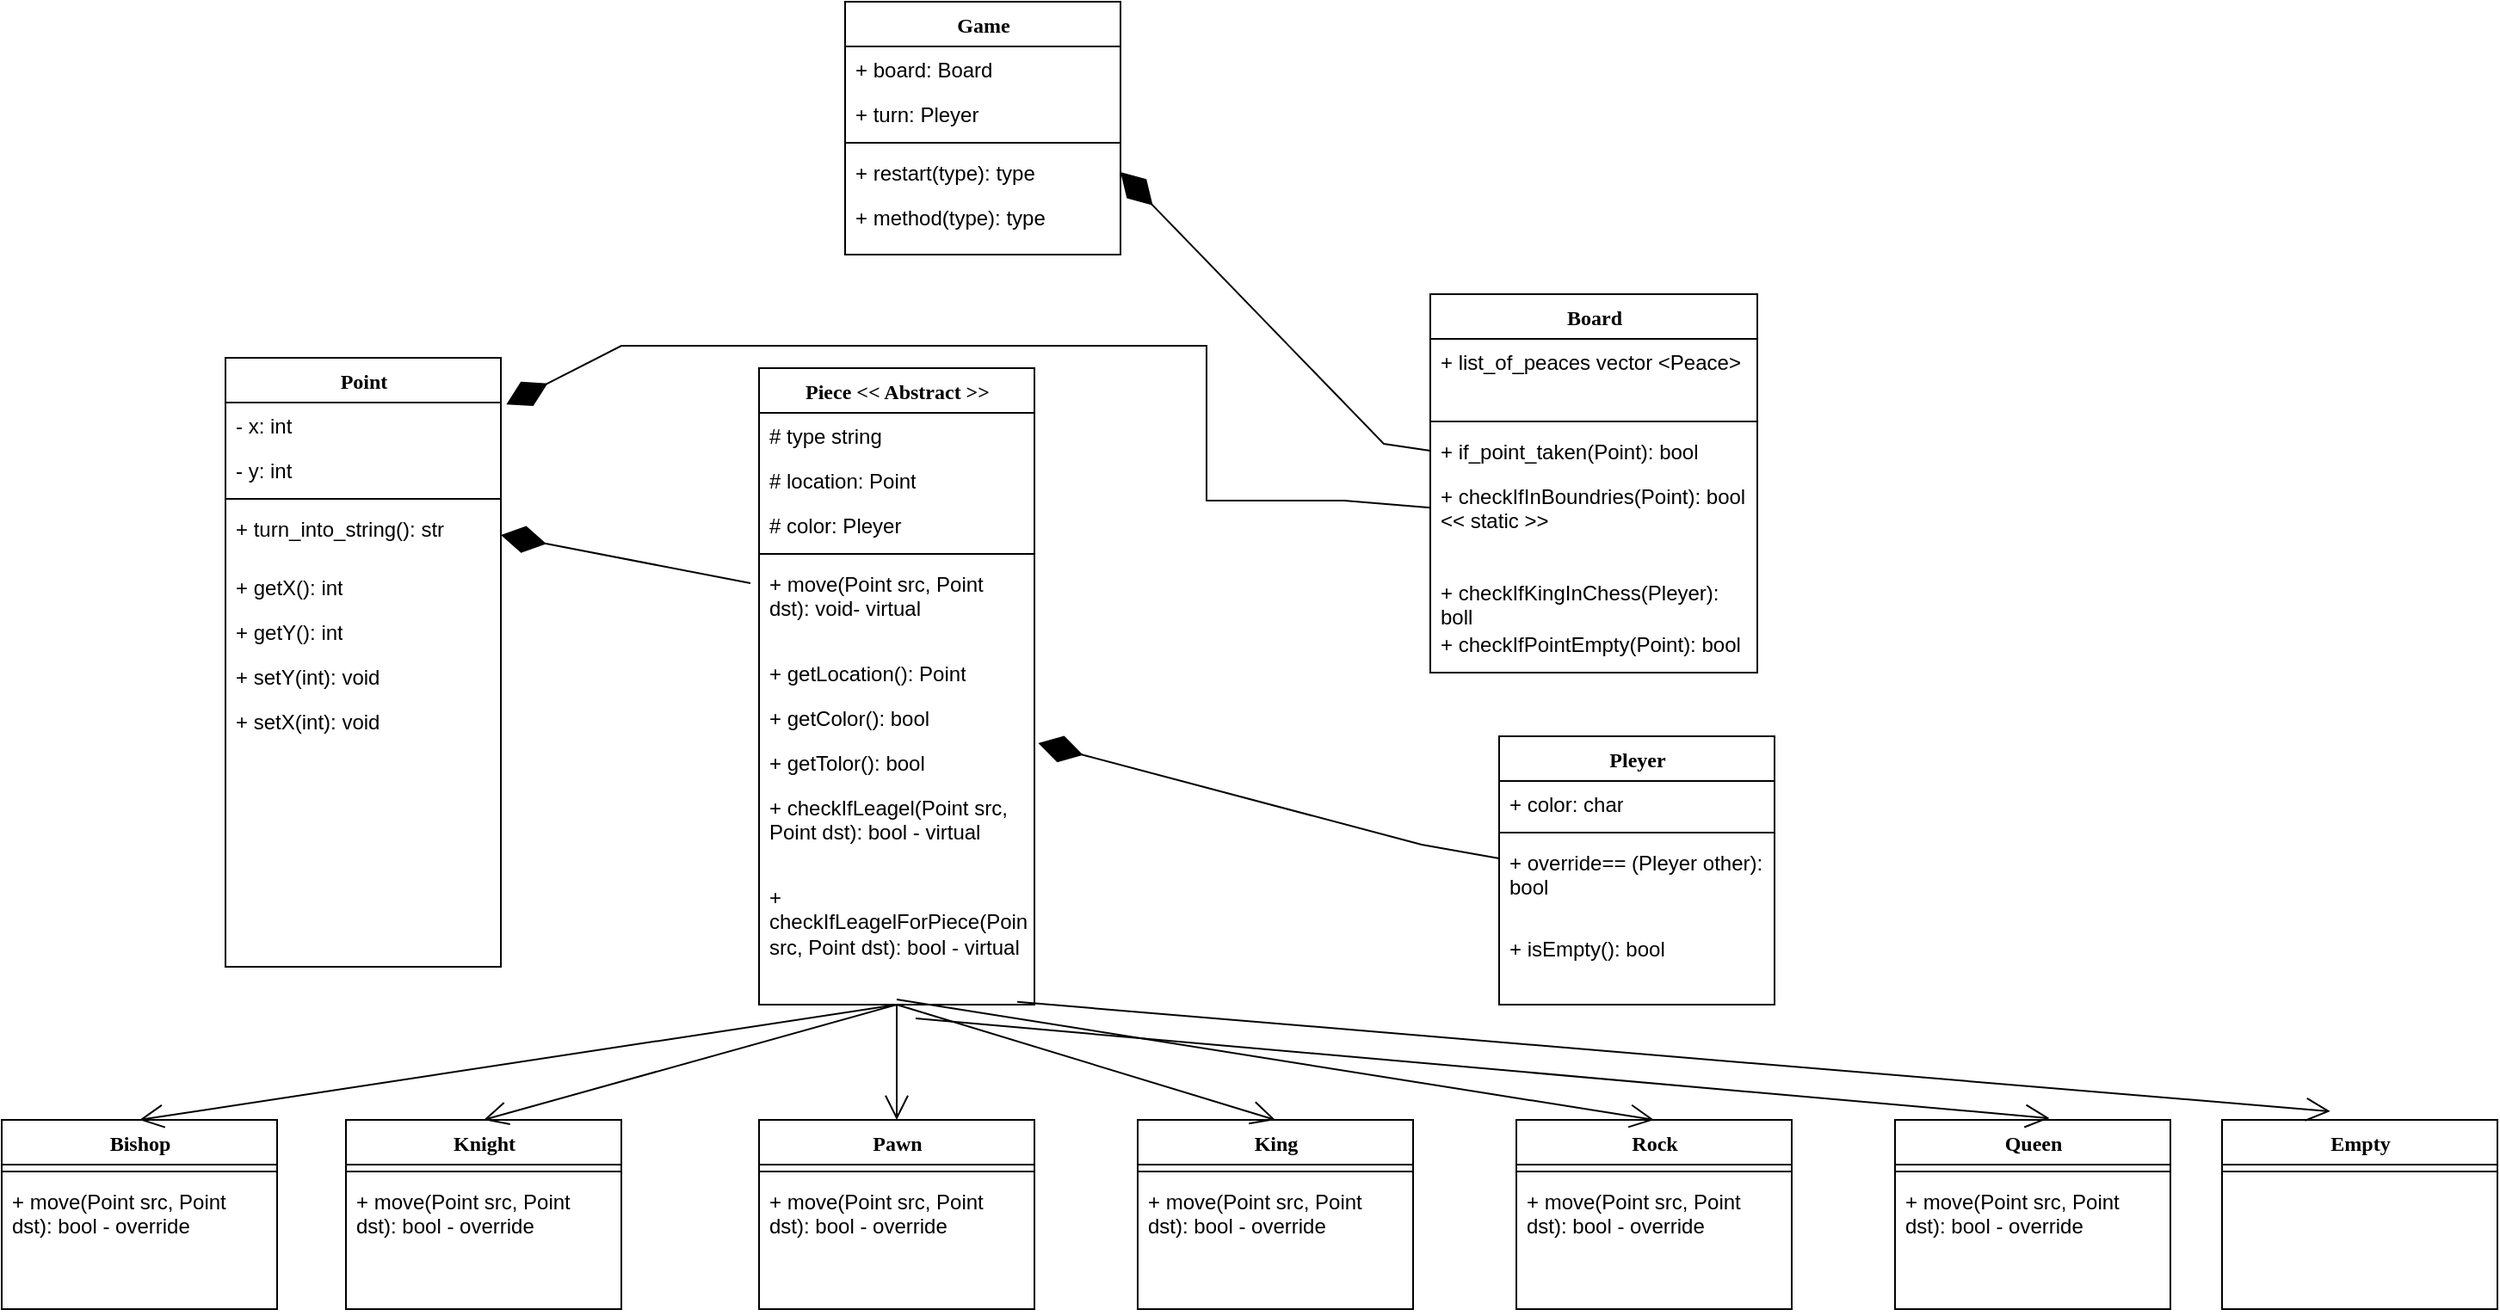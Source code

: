 <mxfile version="22.1.11" type="gitlab">
  <diagram name="Page-1" id="9f46799a-70d6-7492-0946-bef42562c5a5">
    <mxGraphModel dx="3168" dy="1768" grid="1" gridSize="10" guides="1" tooltips="1" connect="1" arrows="1" fold="1" page="1" pageScale="1" pageWidth="1100" pageHeight="850" background="none" math="0" shadow="0">
      <root>
        <mxCell id="0" />
        <mxCell id="1" parent="0" />
        <mxCell id="78961159f06e98e8-30" value="Piece&amp;nbsp;&amp;lt;&amp;lt; Abstract &amp;gt;&amp;gt;&lt;br&gt;&amp;nbsp;" style="swimlane;html=1;fontStyle=1;align=center;verticalAlign=top;childLayout=stackLayout;horizontal=1;startSize=26;horizontalStack=0;resizeParent=1;resizeLast=0;collapsible=1;marginBottom=0;swimlaneFillColor=#ffffff;rounded=0;shadow=0;comic=0;labelBackgroundColor=none;strokeWidth=1;fillColor=none;fontFamily=Verdana;fontSize=12" parent="1" vertex="1">
          <mxGeometry x="430" y="43" width="160" height="370" as="geometry" />
        </mxCell>
        <mxCell id="78961159f06e98e8-31" value="# type string" style="text;html=1;strokeColor=none;fillColor=none;align=left;verticalAlign=top;spacingLeft=4;spacingRight=4;whiteSpace=wrap;overflow=hidden;rotatable=0;points=[[0,0.5],[1,0.5]];portConstraint=eastwest;" parent="78961159f06e98e8-30" vertex="1">
          <mxGeometry y="26" width="160" height="26" as="geometry" />
        </mxCell>
        <mxCell id="78961159f06e98e8-32" value="# location: Point" style="text;html=1;strokeColor=none;fillColor=none;align=left;verticalAlign=top;spacingLeft=4;spacingRight=4;whiteSpace=wrap;overflow=hidden;rotatable=0;points=[[0,0.5],[1,0.5]];portConstraint=eastwest;" parent="78961159f06e98e8-30" vertex="1">
          <mxGeometry y="52" width="160" height="26" as="geometry" />
        </mxCell>
        <mxCell id="N-esZ-fksMiZb7eOglhe-8" value="# color: Pleyer" style="text;html=1;strokeColor=none;fillColor=none;align=left;verticalAlign=top;spacingLeft=4;spacingRight=4;whiteSpace=wrap;overflow=hidden;rotatable=0;points=[[0,0.5],[1,0.5]];portConstraint=eastwest;" vertex="1" parent="78961159f06e98e8-30">
          <mxGeometry y="78" width="160" height="26" as="geometry" />
        </mxCell>
        <mxCell id="78961159f06e98e8-38" value="" style="line;html=1;strokeWidth=1;fillColor=none;align=left;verticalAlign=middle;spacingTop=-1;spacingLeft=3;spacingRight=3;rotatable=0;labelPosition=right;points=[];portConstraint=eastwest;" parent="78961159f06e98e8-30" vertex="1">
          <mxGeometry y="104" width="160" height="8" as="geometry" />
        </mxCell>
        <mxCell id="78961159f06e98e8-39" value="+ move(Point src, Point dst): void- virtual" style="text;html=1;strokeColor=none;fillColor=none;align=left;verticalAlign=top;spacingLeft=4;spacingRight=4;whiteSpace=wrap;overflow=hidden;rotatable=0;points=[[0,0.5],[1,0.5]];portConstraint=eastwest;" parent="78961159f06e98e8-30" vertex="1">
          <mxGeometry y="112" width="160" height="52" as="geometry" />
        </mxCell>
        <mxCell id="N-esZ-fksMiZb7eOglhe-9" value="+ getLocation(): Point" style="text;html=1;strokeColor=none;fillColor=none;align=left;verticalAlign=top;spacingLeft=4;spacingRight=4;whiteSpace=wrap;overflow=hidden;rotatable=0;points=[[0,0.5],[1,0.5]];portConstraint=eastwest;" vertex="1" parent="78961159f06e98e8-30">
          <mxGeometry y="164" width="160" height="26" as="geometry" />
        </mxCell>
        <mxCell id="N-esZ-fksMiZb7eOglhe-10" value="+ getColor(): bool" style="text;html=1;strokeColor=none;fillColor=none;align=left;verticalAlign=top;spacingLeft=4;spacingRight=4;whiteSpace=wrap;overflow=hidden;rotatable=0;points=[[0,0.5],[1,0.5]];portConstraint=eastwest;" vertex="1" parent="78961159f06e98e8-30">
          <mxGeometry y="190" width="160" height="26" as="geometry" />
        </mxCell>
        <mxCell id="N-esZ-fksMiZb7eOglhe-11" value="+ getTolor(): bool" style="text;html=1;strokeColor=none;fillColor=none;align=left;verticalAlign=top;spacingLeft=4;spacingRight=4;whiteSpace=wrap;overflow=hidden;rotatable=0;points=[[0,0.5],[1,0.5]];portConstraint=eastwest;" vertex="1" parent="78961159f06e98e8-30">
          <mxGeometry y="216" width="160" height="26" as="geometry" />
        </mxCell>
        <mxCell id="N-esZ-fksMiZb7eOglhe-45" value="+ checkIfLeagel(Point src, Point dst): bool - virtual" style="text;html=1;strokeColor=none;fillColor=none;align=left;verticalAlign=top;spacingLeft=4;spacingRight=4;whiteSpace=wrap;overflow=hidden;rotatable=0;points=[[0,0.5],[1,0.5]];portConstraint=eastwest;" vertex="1" parent="78961159f06e98e8-30">
          <mxGeometry y="242" width="160" height="52" as="geometry" />
        </mxCell>
        <mxCell id="N-esZ-fksMiZb7eOglhe-46" value="+ checkIfLeagelForPiece(Point src, Point dst): bool - virtual" style="text;html=1;strokeColor=none;fillColor=none;align=left;verticalAlign=top;spacingLeft=4;spacingRight=4;whiteSpace=wrap;overflow=hidden;rotatable=0;points=[[0,0.5],[1,0.5]];portConstraint=eastwest;" vertex="1" parent="78961159f06e98e8-30">
          <mxGeometry y="294" width="160" height="76" as="geometry" />
        </mxCell>
        <mxCell id="78961159f06e98e8-43" value="Board" style="swimlane;html=1;fontStyle=1;align=center;verticalAlign=top;childLayout=stackLayout;horizontal=1;startSize=26;horizontalStack=0;resizeParent=1;resizeLast=0;collapsible=1;marginBottom=0;swimlaneFillColor=#ffffff;rounded=0;shadow=0;comic=0;labelBackgroundColor=none;strokeWidth=1;fillColor=none;fontFamily=Verdana;fontSize=12" parent="1" vertex="1">
          <mxGeometry x="820" width="190" height="220" as="geometry" />
        </mxCell>
        <mxCell id="78961159f06e98e8-44" value="+ list_of_peaces vector &amp;lt;Peace&amp;gt;" style="text;html=1;strokeColor=none;fillColor=none;align=left;verticalAlign=top;spacingLeft=4;spacingRight=4;whiteSpace=wrap;overflow=hidden;rotatable=0;points=[[0,0.5],[1,0.5]];portConstraint=eastwest;" parent="78961159f06e98e8-43" vertex="1">
          <mxGeometry y="26" width="190" height="44" as="geometry" />
        </mxCell>
        <mxCell id="78961159f06e98e8-51" value="" style="line;html=1;strokeWidth=1;fillColor=none;align=left;verticalAlign=middle;spacingTop=-1;spacingLeft=3;spacingRight=3;rotatable=0;labelPosition=right;points=[];portConstraint=eastwest;" parent="78961159f06e98e8-43" vertex="1">
          <mxGeometry y="70" width="190" height="8" as="geometry" />
        </mxCell>
        <mxCell id="78961159f06e98e8-52" value="+ if_point_taken(Point): bool" style="text;html=1;strokeColor=none;fillColor=none;align=left;verticalAlign=top;spacingLeft=4;spacingRight=4;whiteSpace=wrap;overflow=hidden;rotatable=0;points=[[0,0.5],[1,0.5]];portConstraint=eastwest;" parent="78961159f06e98e8-43" vertex="1">
          <mxGeometry y="78" width="190" height="26" as="geometry" />
        </mxCell>
        <mxCell id="N-esZ-fksMiZb7eOglhe-43" value="+ checkIfInBoundries(Point): bool &amp;lt;&amp;lt; static &amp;gt;&amp;gt;&amp;nbsp;" style="text;html=1;strokeColor=none;fillColor=none;align=left;verticalAlign=top;spacingLeft=4;spacingRight=4;whiteSpace=wrap;overflow=hidden;rotatable=0;points=[[0,0.5],[1,0.5]];portConstraint=eastwest;" vertex="1" parent="78961159f06e98e8-43">
          <mxGeometry y="104" width="190" height="56" as="geometry" />
        </mxCell>
        <mxCell id="N-esZ-fksMiZb7eOglhe-47" value="+ checkIfKingInChess(Pleyer): boll&amp;nbsp;" style="text;html=1;strokeColor=none;fillColor=none;align=left;verticalAlign=top;spacingLeft=4;spacingRight=4;whiteSpace=wrap;overflow=hidden;rotatable=0;points=[[0,0.5],[1,0.5]];portConstraint=eastwest;" vertex="1" parent="78961159f06e98e8-43">
          <mxGeometry y="160" width="190" height="30" as="geometry" />
        </mxCell>
        <mxCell id="N-esZ-fksMiZb7eOglhe-58" value="+ checkIfPointEmpty(Point): bool&amp;nbsp;" style="text;html=1;strokeColor=none;fillColor=none;align=left;verticalAlign=top;spacingLeft=4;spacingRight=4;whiteSpace=wrap;overflow=hidden;rotatable=0;points=[[0,0.5],[1,0.5]];portConstraint=eastwest;" vertex="1" parent="78961159f06e98e8-43">
          <mxGeometry y="190" width="190" height="30" as="geometry" />
        </mxCell>
        <mxCell id="78961159f06e98e8-56" value="Point" style="swimlane;html=1;fontStyle=1;align=center;verticalAlign=top;childLayout=stackLayout;horizontal=1;startSize=26;horizontalStack=0;resizeParent=1;resizeLast=0;collapsible=1;marginBottom=0;swimlaneFillColor=#ffffff;rounded=0;shadow=0;comic=0;labelBackgroundColor=none;strokeWidth=1;fillColor=none;fontFamily=Verdana;fontSize=12" parent="1" vertex="1">
          <mxGeometry x="120" y="37.0" width="160" height="354" as="geometry" />
        </mxCell>
        <mxCell id="78961159f06e98e8-57" value="- x: int" style="text;html=1;strokeColor=none;fillColor=none;align=left;verticalAlign=top;spacingLeft=4;spacingRight=4;whiteSpace=wrap;overflow=hidden;rotatable=0;points=[[0,0.5],[1,0.5]];portConstraint=eastwest;" parent="78961159f06e98e8-56" vertex="1">
          <mxGeometry y="26" width="160" height="26" as="geometry" />
        </mxCell>
        <mxCell id="78961159f06e98e8-58" value="- y: int" style="text;html=1;strokeColor=none;fillColor=none;align=left;verticalAlign=top;spacingLeft=4;spacingRight=4;whiteSpace=wrap;overflow=hidden;rotatable=0;points=[[0,0.5],[1,0.5]];portConstraint=eastwest;" parent="78961159f06e98e8-56" vertex="1">
          <mxGeometry y="52" width="160" height="26" as="geometry" />
        </mxCell>
        <mxCell id="78961159f06e98e8-64" value="" style="line;html=1;strokeWidth=1;fillColor=none;align=left;verticalAlign=middle;spacingTop=-1;spacingLeft=3;spacingRight=3;rotatable=0;labelPosition=right;points=[];portConstraint=eastwest;" parent="78961159f06e98e8-56" vertex="1">
          <mxGeometry y="78" width="160" height="8" as="geometry" />
        </mxCell>
        <mxCell id="78961159f06e98e8-65" value="+ turn_into_string(): str" style="text;html=1;strokeColor=none;fillColor=none;align=left;verticalAlign=top;spacingLeft=4;spacingRight=4;whiteSpace=wrap;overflow=hidden;rotatable=0;points=[[0,0.5],[1,0.5]];portConstraint=eastwest;" parent="78961159f06e98e8-56" vertex="1">
          <mxGeometry y="86" width="160" height="34" as="geometry" />
        </mxCell>
        <mxCell id="78961159f06e98e8-66" value="+ getX(): int" style="text;html=1;strokeColor=none;fillColor=none;align=left;verticalAlign=top;spacingLeft=4;spacingRight=4;whiteSpace=wrap;overflow=hidden;rotatable=0;points=[[0,0.5],[1,0.5]];portConstraint=eastwest;" parent="78961159f06e98e8-56" vertex="1">
          <mxGeometry y="120" width="160" height="26" as="geometry" />
        </mxCell>
        <mxCell id="78961159f06e98e8-68" value="+ getY(): int" style="text;html=1;strokeColor=none;fillColor=none;align=left;verticalAlign=top;spacingLeft=4;spacingRight=4;whiteSpace=wrap;overflow=hidden;rotatable=0;points=[[0,0.5],[1,0.5]];portConstraint=eastwest;" parent="78961159f06e98e8-56" vertex="1">
          <mxGeometry y="146" width="160" height="26" as="geometry" />
        </mxCell>
        <mxCell id="N-esZ-fksMiZb7eOglhe-6" value="+ setY(int): void" style="text;html=1;strokeColor=none;fillColor=none;align=left;verticalAlign=top;spacingLeft=4;spacingRight=4;whiteSpace=wrap;overflow=hidden;rotatable=0;points=[[0,0.5],[1,0.5]];portConstraint=eastwest;" vertex="1" parent="78961159f06e98e8-56">
          <mxGeometry y="172" width="160" height="26" as="geometry" />
        </mxCell>
        <mxCell id="N-esZ-fksMiZb7eOglhe-7" value="+ setX(int): void" style="text;html=1;strokeColor=none;fillColor=none;align=left;verticalAlign=top;spacingLeft=4;spacingRight=4;whiteSpace=wrap;overflow=hidden;rotatable=0;points=[[0,0.5],[1,0.5]];portConstraint=eastwest;" vertex="1" parent="78961159f06e98e8-56">
          <mxGeometry y="198" width="160" height="26" as="geometry" />
        </mxCell>
        <mxCell id="78961159f06e98e8-69" value="Pawn" style="swimlane;html=1;fontStyle=1;align=center;verticalAlign=top;childLayout=stackLayout;horizontal=1;startSize=26;horizontalStack=0;resizeParent=1;resizeLast=0;collapsible=1;marginBottom=0;swimlaneFillColor=#ffffff;rounded=0;shadow=0;comic=0;labelBackgroundColor=none;strokeWidth=1;fillColor=none;fontFamily=Verdana;fontSize=12" parent="1" vertex="1">
          <mxGeometry x="430" y="480" width="160" height="110" as="geometry" />
        </mxCell>
        <mxCell id="78961159f06e98e8-77" value="" style="line;html=1;strokeWidth=1;fillColor=none;align=left;verticalAlign=middle;spacingTop=-1;spacingLeft=3;spacingRight=3;rotatable=0;labelPosition=right;points=[];portConstraint=eastwest;" parent="78961159f06e98e8-69" vertex="1">
          <mxGeometry y="26" width="160" height="8" as="geometry" />
        </mxCell>
        <mxCell id="78961159f06e98e8-78" value="+ method(type): type" style="text;html=1;strokeColor=none;fillColor=none;align=left;verticalAlign=top;spacingLeft=4;spacingRight=4;whiteSpace=wrap;overflow=hidden;rotatable=0;points=[[0,0.5],[1,0.5]];portConstraint=eastwest;" parent="78961159f06e98e8-69" vertex="1">
          <mxGeometry y="34" width="160" as="geometry" />
        </mxCell>
        <mxCell id="78961159f06e98e8-79" value="+ move(Point src, Point dst): bool - override" style="text;html=1;strokeColor=none;fillColor=none;align=left;verticalAlign=top;spacingLeft=4;spacingRight=4;whiteSpace=wrap;overflow=hidden;rotatable=0;points=[[0,0.5],[1,0.5]];portConstraint=eastwest;" parent="78961159f06e98e8-69" vertex="1">
          <mxGeometry y="34" width="160" height="76" as="geometry" />
        </mxCell>
        <mxCell id="78961159f06e98e8-108" value="Pleyer" style="swimlane;html=1;fontStyle=1;align=center;verticalAlign=top;childLayout=stackLayout;horizontal=1;startSize=26;horizontalStack=0;resizeParent=1;resizeLast=0;collapsible=1;marginBottom=0;swimlaneFillColor=#ffffff;rounded=0;shadow=0;comic=0;labelBackgroundColor=none;strokeWidth=1;fillColor=none;fontFamily=Verdana;fontSize=12" parent="1" vertex="1">
          <mxGeometry x="860" y="257.0" width="160" height="156" as="geometry" />
        </mxCell>
        <mxCell id="78961159f06e98e8-109" value="+ color: char" style="text;html=1;strokeColor=none;fillColor=none;align=left;verticalAlign=top;spacingLeft=4;spacingRight=4;whiteSpace=wrap;overflow=hidden;rotatable=0;points=[[0,0.5],[1,0.5]];portConstraint=eastwest;" parent="78961159f06e98e8-108" vertex="1">
          <mxGeometry y="26" width="160" height="26" as="geometry" />
        </mxCell>
        <mxCell id="78961159f06e98e8-116" value="" style="line;html=1;strokeWidth=1;fillColor=none;align=left;verticalAlign=middle;spacingTop=-1;spacingLeft=3;spacingRight=3;rotatable=0;labelPosition=right;points=[];portConstraint=eastwest;" parent="78961159f06e98e8-108" vertex="1">
          <mxGeometry y="52" width="160" height="8" as="geometry" />
        </mxCell>
        <mxCell id="78961159f06e98e8-117" value="+ override== (Pleyer other): bool" style="text;html=1;strokeColor=none;fillColor=none;align=left;verticalAlign=top;spacingLeft=4;spacingRight=4;whiteSpace=wrap;overflow=hidden;rotatable=0;points=[[0,0.5],[1,0.5]];portConstraint=eastwest;" parent="78961159f06e98e8-108" vertex="1">
          <mxGeometry y="60" width="160" height="50" as="geometry" />
        </mxCell>
        <mxCell id="78961159f06e98e8-120" value="+ isEmpty(): bool" style="text;html=1;strokeColor=none;fillColor=none;align=left;verticalAlign=top;spacingLeft=4;spacingRight=4;whiteSpace=wrap;overflow=hidden;rotatable=0;points=[[0,0.5],[1,0.5]];portConstraint=eastwest;" parent="78961159f06e98e8-108" vertex="1">
          <mxGeometry y="110" width="160" height="26" as="geometry" />
        </mxCell>
        <mxCell id="N-esZ-fksMiZb7eOglhe-5" value="" style="endArrow=diamondThin;endFill=1;endSize=24;html=1;rounded=0;entryX=1.029;entryY=0.209;entryDx=0;entryDy=0;entryPerimeter=0;" edge="1" parent="1">
          <mxGeometry width="160" relative="1" as="geometry">
            <mxPoint x="424.998" y="168.0" as="sourcePoint" />
            <mxPoint x="280" y="140" as="targetPoint" />
          </mxGeometry>
        </mxCell>
        <mxCell id="N-esZ-fksMiZb7eOglhe-12" value="" style="endArrow=open;endFill=1;endSize=12;html=1;rounded=0;exitX=0.5;exitY=1;exitDx=0;exitDy=0;entryX=0.5;entryY=0;entryDx=0;entryDy=0;" edge="1" parent="1" source="78961159f06e98e8-30" target="78961159f06e98e8-69">
          <mxGeometry width="160" relative="1" as="geometry">
            <mxPoint x="460" y="450" as="sourcePoint" />
            <mxPoint x="460" y="470" as="targetPoint" />
          </mxGeometry>
        </mxCell>
        <mxCell id="N-esZ-fksMiZb7eOglhe-13" value="Knight" style="swimlane;html=1;fontStyle=1;align=center;verticalAlign=top;childLayout=stackLayout;horizontal=1;startSize=26;horizontalStack=0;resizeParent=1;resizeLast=0;collapsible=1;marginBottom=0;swimlaneFillColor=#ffffff;rounded=0;shadow=0;comic=0;labelBackgroundColor=none;strokeWidth=1;fillColor=none;fontFamily=Verdana;fontSize=12" vertex="1" parent="1">
          <mxGeometry x="190" y="480" width="160" height="110" as="geometry" />
        </mxCell>
        <mxCell id="N-esZ-fksMiZb7eOglhe-14" value="" style="line;html=1;strokeWidth=1;fillColor=none;align=left;verticalAlign=middle;spacingTop=-1;spacingLeft=3;spacingRight=3;rotatable=0;labelPosition=right;points=[];portConstraint=eastwest;" vertex="1" parent="N-esZ-fksMiZb7eOglhe-13">
          <mxGeometry y="26" width="160" height="8" as="geometry" />
        </mxCell>
        <mxCell id="N-esZ-fksMiZb7eOglhe-15" value="+ method(type): type" style="text;html=1;strokeColor=none;fillColor=none;align=left;verticalAlign=top;spacingLeft=4;spacingRight=4;whiteSpace=wrap;overflow=hidden;rotatable=0;points=[[0,0.5],[1,0.5]];portConstraint=eastwest;" vertex="1" parent="N-esZ-fksMiZb7eOglhe-13">
          <mxGeometry y="34" width="160" as="geometry" />
        </mxCell>
        <mxCell id="N-esZ-fksMiZb7eOglhe-16" value="+ move(Point src, Point dst): bool - override" style="text;html=1;strokeColor=none;fillColor=none;align=left;verticalAlign=top;spacingLeft=4;spacingRight=4;whiteSpace=wrap;overflow=hidden;rotatable=0;points=[[0,0.5],[1,0.5]];portConstraint=eastwest;" vertex="1" parent="N-esZ-fksMiZb7eOglhe-13">
          <mxGeometry y="34" width="160" height="76" as="geometry" />
        </mxCell>
        <mxCell id="N-esZ-fksMiZb7eOglhe-17" value="" style="endArrow=open;endFill=1;endSize=12;html=1;rounded=0;exitX=0.5;exitY=1;exitDx=0;exitDy=0;entryX=0.5;entryY=0;entryDx=0;entryDy=0;" edge="1" parent="1" source="78961159f06e98e8-30" target="N-esZ-fksMiZb7eOglhe-13">
          <mxGeometry width="160" relative="1" as="geometry">
            <mxPoint x="260" y="440" as="sourcePoint" />
            <mxPoint x="270" y="470" as="targetPoint" />
          </mxGeometry>
        </mxCell>
        <mxCell id="N-esZ-fksMiZb7eOglhe-19" value="King" style="swimlane;html=1;fontStyle=1;align=center;verticalAlign=top;childLayout=stackLayout;horizontal=1;startSize=26;horizontalStack=0;resizeParent=1;resizeLast=0;collapsible=1;marginBottom=0;swimlaneFillColor=#ffffff;rounded=0;shadow=0;comic=0;labelBackgroundColor=none;strokeWidth=1;fillColor=none;fontFamily=Verdana;fontSize=12" vertex="1" parent="1">
          <mxGeometry x="650" y="480" width="160" height="110" as="geometry" />
        </mxCell>
        <mxCell id="N-esZ-fksMiZb7eOglhe-20" value="" style="line;html=1;strokeWidth=1;fillColor=none;align=left;verticalAlign=middle;spacingTop=-1;spacingLeft=3;spacingRight=3;rotatable=0;labelPosition=right;points=[];portConstraint=eastwest;" vertex="1" parent="N-esZ-fksMiZb7eOglhe-19">
          <mxGeometry y="26" width="160" height="8" as="geometry" />
        </mxCell>
        <mxCell id="N-esZ-fksMiZb7eOglhe-21" value="+ method(type): type" style="text;html=1;strokeColor=none;fillColor=none;align=left;verticalAlign=top;spacingLeft=4;spacingRight=4;whiteSpace=wrap;overflow=hidden;rotatable=0;points=[[0,0.5],[1,0.5]];portConstraint=eastwest;" vertex="1" parent="N-esZ-fksMiZb7eOglhe-19">
          <mxGeometry y="34" width="160" as="geometry" />
        </mxCell>
        <mxCell id="N-esZ-fksMiZb7eOglhe-22" value="+ move(Point src, Point dst): bool - override" style="text;html=1;strokeColor=none;fillColor=none;align=left;verticalAlign=top;spacingLeft=4;spacingRight=4;whiteSpace=wrap;overflow=hidden;rotatable=0;points=[[0,0.5],[1,0.5]];portConstraint=eastwest;" vertex="1" parent="N-esZ-fksMiZb7eOglhe-19">
          <mxGeometry y="34" width="160" height="76" as="geometry" />
        </mxCell>
        <mxCell id="N-esZ-fksMiZb7eOglhe-23" value="" style="endArrow=open;endFill=1;endSize=12;html=1;rounded=0;exitX=0.5;exitY=1;exitDx=0;exitDy=0;entryX=0.5;entryY=0;entryDx=0;entryDy=0;" edge="1" parent="1" source="78961159f06e98e8-30" target="N-esZ-fksMiZb7eOglhe-19">
          <mxGeometry width="160" relative="1" as="geometry">
            <mxPoint x="560" y="410" as="sourcePoint" />
            <mxPoint x="720" y="410" as="targetPoint" />
          </mxGeometry>
        </mxCell>
        <mxCell id="N-esZ-fksMiZb7eOglhe-24" value="Rock" style="swimlane;html=1;fontStyle=1;align=center;verticalAlign=top;childLayout=stackLayout;horizontal=1;startSize=26;horizontalStack=0;resizeParent=1;resizeLast=0;collapsible=1;marginBottom=0;swimlaneFillColor=#ffffff;rounded=0;shadow=0;comic=0;labelBackgroundColor=none;strokeWidth=1;fillColor=none;fontFamily=Verdana;fontSize=12" vertex="1" parent="1">
          <mxGeometry x="870" y="480" width="160" height="110" as="geometry" />
        </mxCell>
        <mxCell id="N-esZ-fksMiZb7eOglhe-25" value="" style="line;html=1;strokeWidth=1;fillColor=none;align=left;verticalAlign=middle;spacingTop=-1;spacingLeft=3;spacingRight=3;rotatable=0;labelPosition=right;points=[];portConstraint=eastwest;" vertex="1" parent="N-esZ-fksMiZb7eOglhe-24">
          <mxGeometry y="26" width="160" height="8" as="geometry" />
        </mxCell>
        <mxCell id="N-esZ-fksMiZb7eOglhe-26" value="+ method(type): type" style="text;html=1;strokeColor=none;fillColor=none;align=left;verticalAlign=top;spacingLeft=4;spacingRight=4;whiteSpace=wrap;overflow=hidden;rotatable=0;points=[[0,0.5],[1,0.5]];portConstraint=eastwest;" vertex="1" parent="N-esZ-fksMiZb7eOglhe-24">
          <mxGeometry y="34" width="160" as="geometry" />
        </mxCell>
        <mxCell id="N-esZ-fksMiZb7eOglhe-27" value="+ move(Point src, Point dst): bool - override" style="text;html=1;strokeColor=none;fillColor=none;align=left;verticalAlign=top;spacingLeft=4;spacingRight=4;whiteSpace=wrap;overflow=hidden;rotatable=0;points=[[0,0.5],[1,0.5]];portConstraint=eastwest;" vertex="1" parent="N-esZ-fksMiZb7eOglhe-24">
          <mxGeometry y="34" width="160" height="76" as="geometry" />
        </mxCell>
        <mxCell id="N-esZ-fksMiZb7eOglhe-28" value="" style="endArrow=open;endFill=1;endSize=12;html=1;rounded=0;entryX=0.5;entryY=0;entryDx=0;entryDy=0;" edge="1" parent="1" target="N-esZ-fksMiZb7eOglhe-24">
          <mxGeometry width="160" relative="1" as="geometry">
            <mxPoint x="510" y="410" as="sourcePoint" />
            <mxPoint x="940" y="410" as="targetPoint" />
          </mxGeometry>
        </mxCell>
        <mxCell id="N-esZ-fksMiZb7eOglhe-29" value="Bishop" style="swimlane;html=1;fontStyle=1;align=center;verticalAlign=top;childLayout=stackLayout;horizontal=1;startSize=26;horizontalStack=0;resizeParent=1;resizeLast=0;collapsible=1;marginBottom=0;swimlaneFillColor=#ffffff;rounded=0;shadow=0;comic=0;labelBackgroundColor=none;strokeWidth=1;fillColor=none;fontFamily=Verdana;fontSize=12" vertex="1" parent="1">
          <mxGeometry x="-10" y="480" width="160" height="110" as="geometry" />
        </mxCell>
        <mxCell id="N-esZ-fksMiZb7eOglhe-30" value="" style="line;html=1;strokeWidth=1;fillColor=none;align=left;verticalAlign=middle;spacingTop=-1;spacingLeft=3;spacingRight=3;rotatable=0;labelPosition=right;points=[];portConstraint=eastwest;" vertex="1" parent="N-esZ-fksMiZb7eOglhe-29">
          <mxGeometry y="26" width="160" height="8" as="geometry" />
        </mxCell>
        <mxCell id="N-esZ-fksMiZb7eOglhe-31" value="+ method(type): type" style="text;html=1;strokeColor=none;fillColor=none;align=left;verticalAlign=top;spacingLeft=4;spacingRight=4;whiteSpace=wrap;overflow=hidden;rotatable=0;points=[[0,0.5],[1,0.5]];portConstraint=eastwest;" vertex="1" parent="N-esZ-fksMiZb7eOglhe-29">
          <mxGeometry y="34" width="160" as="geometry" />
        </mxCell>
        <mxCell id="N-esZ-fksMiZb7eOglhe-32" value="+ move(Point src, Point dst): bool - override" style="text;html=1;strokeColor=none;fillColor=none;align=left;verticalAlign=top;spacingLeft=4;spacingRight=4;whiteSpace=wrap;overflow=hidden;rotatable=0;points=[[0,0.5],[1,0.5]];portConstraint=eastwest;" vertex="1" parent="N-esZ-fksMiZb7eOglhe-29">
          <mxGeometry y="34" width="160" height="76" as="geometry" />
        </mxCell>
        <mxCell id="N-esZ-fksMiZb7eOglhe-33" value="" style="endArrow=open;endFill=1;endSize=12;html=1;rounded=0;exitX=0.5;exitY=1;exitDx=0;exitDy=0;entryX=0.5;entryY=0;entryDx=0;entryDy=0;" edge="1" target="N-esZ-fksMiZb7eOglhe-29" parent="1" source="78961159f06e98e8-30">
          <mxGeometry width="160" relative="1" as="geometry">
            <mxPoint x="510" y="530" as="sourcePoint" />
            <mxPoint x="270" y="629" as="targetPoint" />
          </mxGeometry>
        </mxCell>
        <mxCell id="N-esZ-fksMiZb7eOglhe-38" value="Queen" style="swimlane;html=1;fontStyle=1;align=center;verticalAlign=top;childLayout=stackLayout;horizontal=1;startSize=26;horizontalStack=0;resizeParent=1;resizeLast=0;collapsible=1;marginBottom=0;swimlaneFillColor=#ffffff;rounded=0;shadow=0;comic=0;labelBackgroundColor=none;strokeWidth=1;fillColor=none;fontFamily=Verdana;fontSize=12" vertex="1" parent="1">
          <mxGeometry x="1090" y="480" width="160" height="110" as="geometry" />
        </mxCell>
        <mxCell id="N-esZ-fksMiZb7eOglhe-39" value="" style="line;html=1;strokeWidth=1;fillColor=none;align=left;verticalAlign=middle;spacingTop=-1;spacingLeft=3;spacingRight=3;rotatable=0;labelPosition=right;points=[];portConstraint=eastwest;" vertex="1" parent="N-esZ-fksMiZb7eOglhe-38">
          <mxGeometry y="26" width="160" height="8" as="geometry" />
        </mxCell>
        <mxCell id="N-esZ-fksMiZb7eOglhe-40" value="+ method(type): type" style="text;html=1;strokeColor=none;fillColor=none;align=left;verticalAlign=top;spacingLeft=4;spacingRight=4;whiteSpace=wrap;overflow=hidden;rotatable=0;points=[[0,0.5],[1,0.5]];portConstraint=eastwest;" vertex="1" parent="N-esZ-fksMiZb7eOglhe-38">
          <mxGeometry y="34" width="160" as="geometry" />
        </mxCell>
        <mxCell id="N-esZ-fksMiZb7eOglhe-41" value="+ move(Point src, Point dst): bool - override" style="text;html=1;strokeColor=none;fillColor=none;align=left;verticalAlign=top;spacingLeft=4;spacingRight=4;whiteSpace=wrap;overflow=hidden;rotatable=0;points=[[0,0.5],[1,0.5]];portConstraint=eastwest;" vertex="1" parent="N-esZ-fksMiZb7eOglhe-38">
          <mxGeometry y="34" width="160" height="76" as="geometry" />
        </mxCell>
        <mxCell id="N-esZ-fksMiZb7eOglhe-42" value="" style="endArrow=open;endFill=1;endSize=12;html=1;rounded=0;entryX=0.393;entryY=-0.045;entryDx=0;entryDy=0;exitX=0.504;exitY=0.979;exitDx=0;exitDy=0;exitPerimeter=0;entryPerimeter=0;" edge="1" target="N-esZ-fksMiZb7eOglhe-54" parent="1">
          <mxGeometry width="160" relative="1" as="geometry">
            <mxPoint x="580.0" y="411.404" as="sourcePoint" />
            <mxPoint x="1239.36" y="480" as="targetPoint" />
          </mxGeometry>
        </mxCell>
        <mxCell id="N-esZ-fksMiZb7eOglhe-48" value="Game" style="swimlane;html=1;fontStyle=1;align=center;verticalAlign=top;childLayout=stackLayout;horizontal=1;startSize=26;horizontalStack=0;resizeParent=1;resizeLast=0;collapsible=1;marginBottom=0;swimlaneFillColor=#ffffff;rounded=0;shadow=0;comic=0;labelBackgroundColor=none;strokeWidth=1;fillColor=none;fontFamily=Verdana;fontSize=12" vertex="1" parent="1">
          <mxGeometry x="480" y="-170.0" width="160" height="147" as="geometry" />
        </mxCell>
        <mxCell id="N-esZ-fksMiZb7eOglhe-49" value="+ board: Board" style="text;html=1;strokeColor=none;fillColor=none;align=left;verticalAlign=top;spacingLeft=4;spacingRight=4;whiteSpace=wrap;overflow=hidden;rotatable=0;points=[[0,0.5],[1,0.5]];portConstraint=eastwest;" vertex="1" parent="N-esZ-fksMiZb7eOglhe-48">
          <mxGeometry y="26" width="160" height="26" as="geometry" />
        </mxCell>
        <mxCell id="N-esZ-fksMiZb7eOglhe-50" value="+ turn: Pleyer" style="text;html=1;strokeColor=none;fillColor=none;align=left;verticalAlign=top;spacingLeft=4;spacingRight=4;whiteSpace=wrap;overflow=hidden;rotatable=0;points=[[0,0.5],[1,0.5]];portConstraint=eastwest;" vertex="1" parent="N-esZ-fksMiZb7eOglhe-48">
          <mxGeometry y="52" width="160" height="26" as="geometry" />
        </mxCell>
        <mxCell id="N-esZ-fksMiZb7eOglhe-51" value="" style="line;html=1;strokeWidth=1;fillColor=none;align=left;verticalAlign=middle;spacingTop=-1;spacingLeft=3;spacingRight=3;rotatable=0;labelPosition=right;points=[];portConstraint=eastwest;" vertex="1" parent="N-esZ-fksMiZb7eOglhe-48">
          <mxGeometry y="78" width="160" height="8" as="geometry" />
        </mxCell>
        <mxCell id="N-esZ-fksMiZb7eOglhe-52" value="+ restart(type): type" style="text;html=1;strokeColor=none;fillColor=none;align=left;verticalAlign=top;spacingLeft=4;spacingRight=4;whiteSpace=wrap;overflow=hidden;rotatable=0;points=[[0,0.5],[1,0.5]];portConstraint=eastwest;" vertex="1" parent="N-esZ-fksMiZb7eOglhe-48">
          <mxGeometry y="86" width="160" height="26" as="geometry" />
        </mxCell>
        <mxCell id="N-esZ-fksMiZb7eOglhe-53" value="+ method(type): type" style="text;html=1;strokeColor=none;fillColor=none;align=left;verticalAlign=top;spacingLeft=4;spacingRight=4;whiteSpace=wrap;overflow=hidden;rotatable=0;points=[[0,0.5],[1,0.5]];portConstraint=eastwest;" vertex="1" parent="N-esZ-fksMiZb7eOglhe-48">
          <mxGeometry y="112" width="160" height="26" as="geometry" />
        </mxCell>
        <mxCell id="N-esZ-fksMiZb7eOglhe-54" value="Empty" style="swimlane;html=1;fontStyle=1;align=center;verticalAlign=top;childLayout=stackLayout;horizontal=1;startSize=26;horizontalStack=0;resizeParent=1;resizeLast=0;collapsible=1;marginBottom=0;swimlaneFillColor=#ffffff;rounded=0;shadow=0;comic=0;labelBackgroundColor=none;strokeWidth=1;fillColor=none;fontFamily=Verdana;fontSize=12" vertex="1" parent="1">
          <mxGeometry x="1280" y="480" width="160" height="110" as="geometry" />
        </mxCell>
        <mxCell id="N-esZ-fksMiZb7eOglhe-55" value="" style="line;html=1;strokeWidth=1;fillColor=none;align=left;verticalAlign=middle;spacingTop=-1;spacingLeft=3;spacingRight=3;rotatable=0;labelPosition=right;points=[];portConstraint=eastwest;" vertex="1" parent="N-esZ-fksMiZb7eOglhe-54">
          <mxGeometry y="26" width="160" height="8" as="geometry" />
        </mxCell>
        <mxCell id="N-esZ-fksMiZb7eOglhe-56" value="+ method(type): type" style="text;html=1;strokeColor=none;fillColor=none;align=left;verticalAlign=top;spacingLeft=4;spacingRight=4;whiteSpace=wrap;overflow=hidden;rotatable=0;points=[[0,0.5],[1,0.5]];portConstraint=eastwest;" vertex="1" parent="N-esZ-fksMiZb7eOglhe-54">
          <mxGeometry y="34" width="160" as="geometry" />
        </mxCell>
        <mxCell id="N-esZ-fksMiZb7eOglhe-59" value="" style="endArrow=diamondThin;endFill=1;endSize=24;html=1;rounded=0;entryX=1.014;entryY=0.076;entryDx=0;entryDy=0;entryPerimeter=0;" edge="1" parent="1" target="N-esZ-fksMiZb7eOglhe-11">
          <mxGeometry width="160" relative="1" as="geometry">
            <mxPoint x="859.998" y="328.0" as="sourcePoint" />
            <mxPoint x="715" y="300" as="targetPoint" />
            <Array as="points">
              <mxPoint x="815" y="320" />
            </Array>
          </mxGeometry>
        </mxCell>
        <mxCell id="N-esZ-fksMiZb7eOglhe-61" value="" style="endArrow=diamondThin;endFill=1;endSize=24;html=1;rounded=0;entryX=1;entryY=0.5;entryDx=0;entryDy=0;exitX=0;exitY=0.5;exitDx=0;exitDy=0;" edge="1" parent="1" source="78961159f06e98e8-52" target="N-esZ-fksMiZb7eOglhe-52">
          <mxGeometry width="160" relative="1" as="geometry">
            <mxPoint x="837.998" y="95.0" as="sourcePoint" />
            <mxPoint x="570" y="28" as="targetPoint" />
            <Array as="points">
              <mxPoint x="793" y="87" />
            </Array>
          </mxGeometry>
        </mxCell>
        <mxCell id="N-esZ-fksMiZb7eOglhe-62" value="" style="endArrow=diamondThin;endFill=1;endSize=24;html=1;rounded=0;entryX=1.02;entryY=0.043;entryDx=0;entryDy=0;entryPerimeter=0;" edge="1" parent="1" source="N-esZ-fksMiZb7eOglhe-43" target="78961159f06e98e8-57">
          <mxGeometry width="160" relative="1" as="geometry">
            <mxPoint x="819.998" y="110.0" as="sourcePoint" />
            <mxPoint x="340" y="100" as="targetPoint" />
            <Array as="points">
              <mxPoint x="770" y="120" />
              <mxPoint x="690" y="120" />
              <mxPoint x="690" y="30" />
              <mxPoint x="350" y="30" />
            </Array>
          </mxGeometry>
        </mxCell>
        <mxCell id="N-esZ-fksMiZb7eOglhe-63" value="" style="endArrow=open;endFill=1;endSize=12;html=1;rounded=0;entryX=0.561;entryY=-0.009;entryDx=0;entryDy=0;exitX=0.504;exitY=0.979;exitDx=0;exitDy=0;exitPerimeter=0;entryPerimeter=0;" edge="1" parent="1" target="N-esZ-fksMiZb7eOglhe-38">
          <mxGeometry width="160" relative="1" as="geometry">
            <mxPoint x="521" y="421" as="sourcePoint" />
            <mxPoint x="1180" y="490" as="targetPoint" />
          </mxGeometry>
        </mxCell>
      </root>
    </mxGraphModel>
  </diagram>
</mxfile>
